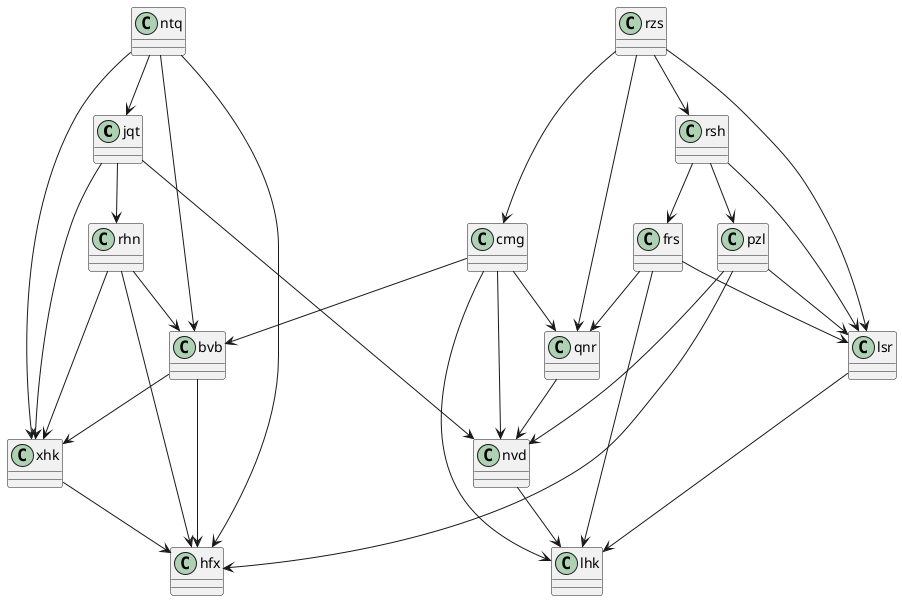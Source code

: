 @startuml
class jqt {
}
class rhn {
}
class rsh {
}
class xhk {
}
class cmg {
}
class bvb {
}
class pzl {
}
class qnr {
}
class ntq {
}
class nvd {
}
class lsr {
}
class rzs {
}
class frs {
}

jqt --> rhn
jqt --> xhk
jqt --> nvd
rsh --> frs
rsh --> pzl
rsh --> lsr
xhk --> hfx
cmg --> qnr
cmg --> nvd
cmg --> lhk
cmg --> bvb
rhn --> xhk
rhn --> bvb
rhn --> hfx
bvb --> xhk
bvb --> hfx
pzl --> lsr
pzl --> hfx
pzl --> nvd
qnr --> nvd
ntq --> jqt
ntq --> hfx
ntq --> bvb
ntq --> xhk
nvd --> lhk
lsr --> lhk
rzs --> qnr
rzs --> cmg
rzs --> lsr
rzs --> rsh
frs --> qnr
frs --> lhk
frs --> lsr
@enduml
